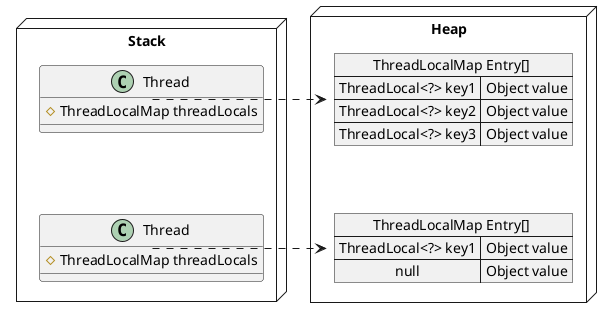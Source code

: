 @startuml
skinparam linetype ortho
' skinparam linetype polyline
' database "ThreadLocalMap"{
'   folder "Entry[]"{
'     rectangle "ThreadLocal<?> key :: Object value" as r1
'     rectangle "ThreadLocal<?> key :: Object value" as r2
'     rectangle "ThreadLocal<?> key :: Object value" as r3
'     rectangle ". . ." as other
'   }  
' }
' r1 .down. r2
' r2 .down. r3
' r3 .down. other
node Stack{
  class "Thread " as t1{
    # ThreadLocalMap threadLocals
  }

  class "Thread " as t2{
    # ThreadLocalMap threadLocals
  }
}
node Heap{
  map "ThreadLocalMap Entry[] " as t1Map{
    ThreadLocal<?> key1 => Object value  
    ThreadLocal<?> key2 => Object value
    ThreadLocal<?> key3 => Object value
  }
  map "ThreadLocalMap Entry[] " as t2Map{
    ThreadLocal<?> key1 => Object value
    null => Object value  
  }
}
' Stack -[hidden]> Heap
t1 -[hidden]-> t2
t1Map -[hidden]-> t2Map
t1::threadLocals .> t1Map
t2::threadLocals .> t2Map

@enduml